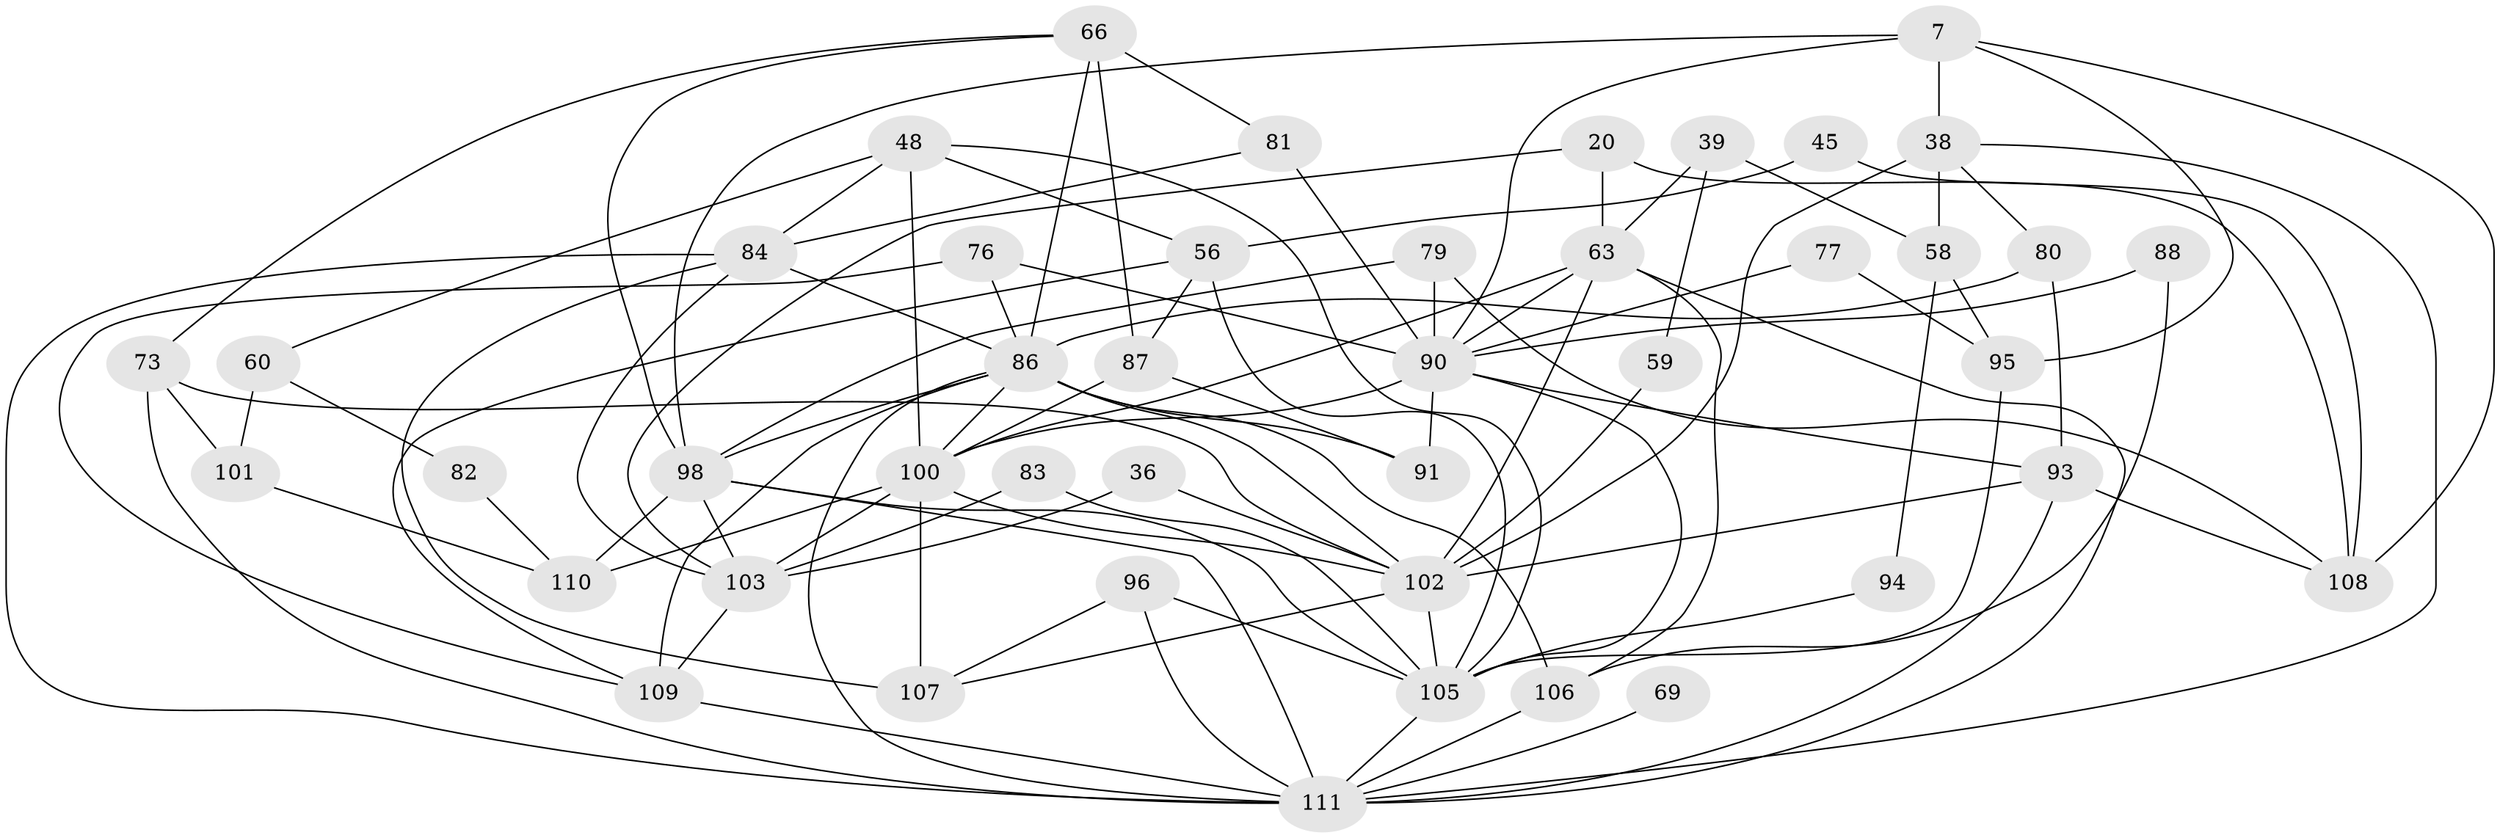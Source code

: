 // original degree distribution, {4: 0.27927927927927926, 5: 0.12612612612612611, 7: 0.04504504504504504, 3: 0.26126126126126126, 2: 0.15315315315315314, 6: 0.11711711711711711, 8: 0.018018018018018018}
// Generated by graph-tools (version 1.1) at 2025/52/03/04/25 21:52:44]
// undirected, 44 vertices, 103 edges
graph export_dot {
graph [start="1"]
  node [color=gray90,style=filled];
  7 [super="+5"];
  20 [super="+19"];
  36;
  38 [super="+37"];
  39 [super="+1"];
  45;
  48 [super="+6"];
  56;
  58;
  59;
  60;
  63 [super="+17+42"];
  66;
  69;
  73;
  76;
  77;
  79;
  80 [super="+67"];
  81;
  82;
  83;
  84 [super="+41"];
  86 [super="+74+68"];
  87 [super="+23"];
  88;
  90 [super="+11+33"];
  91;
  93;
  94;
  95 [super="+85"];
  96 [super="+30+54"];
  98 [super="+16+62"];
  100 [super="+31+72"];
  101 [super="+92"];
  102 [super="+47+51"];
  103 [super="+18"];
  105 [super="+97+57+89"];
  106;
  107 [super="+46"];
  108 [super="+28"];
  109 [super="+40"];
  110;
  111 [super="+104+99"];
  7 -- 38 [weight=2];
  7 -- 95 [weight=2];
  7 -- 108;
  7 -- 98 [weight=2];
  7 -- 90 [weight=2];
  20 -- 108;
  20 -- 103;
  20 -- 63;
  36 -- 103;
  36 -- 102;
  38 -- 102 [weight=3];
  38 -- 80;
  38 -- 58 [weight=2];
  38 -- 111 [weight=2];
  39 -- 63 [weight=3];
  39 -- 58;
  39 -- 59;
  45 -- 56;
  45 -- 108;
  48 -- 56 [weight=2];
  48 -- 60;
  48 -- 84;
  48 -- 100;
  48 -- 105;
  56 -- 87;
  56 -- 109 [weight=2];
  56 -- 105;
  58 -- 94;
  58 -- 95;
  59 -- 102;
  60 -- 101 [weight=2];
  60 -- 82;
  63 -- 90 [weight=3];
  63 -- 106;
  63 -- 100;
  63 -- 102;
  63 -- 111;
  66 -- 81;
  66 -- 73;
  66 -- 87 [weight=2];
  66 -- 98;
  66 -- 86;
  69 -- 111 [weight=2];
  73 -- 101;
  73 -- 102;
  73 -- 111 [weight=2];
  76 -- 90 [weight=2];
  76 -- 109;
  76 -- 86;
  77 -- 95;
  77 -- 90;
  79 -- 108;
  79 -- 90;
  79 -- 98;
  80 -- 93;
  80 -- 86 [weight=2];
  81 -- 90 [weight=2];
  81 -- 84;
  82 -- 110;
  83 -- 103;
  83 -- 105;
  84 -- 103;
  84 -- 107 [weight=2];
  84 -- 111;
  84 -- 86;
  86 -- 100 [weight=2];
  86 -- 98;
  86 -- 106;
  86 -- 109;
  86 -- 102 [weight=3];
  86 -- 111;
  86 -- 91;
  87 -- 91;
  87 -- 100;
  88 -- 106;
  88 -- 90;
  90 -- 105 [weight=3];
  90 -- 100 [weight=2];
  90 -- 91;
  90 -- 93;
  93 -- 108 [weight=2];
  93 -- 102 [weight=2];
  93 -- 111 [weight=2];
  94 -- 105;
  95 -- 105 [weight=3];
  96 -- 111 [weight=3];
  96 -- 107 [weight=2];
  96 -- 105;
  98 -- 110 [weight=3];
  98 -- 103 [weight=2];
  98 -- 111 [weight=2];
  98 -- 105;
  100 -- 107 [weight=3];
  100 -- 103 [weight=2];
  100 -- 110;
  100 -- 102;
  101 -- 110 [weight=2];
  102 -- 107;
  102 -- 105 [weight=3];
  103 -- 109;
  105 -- 111;
  106 -- 111 [weight=3];
  109 -- 111 [weight=2];
}
